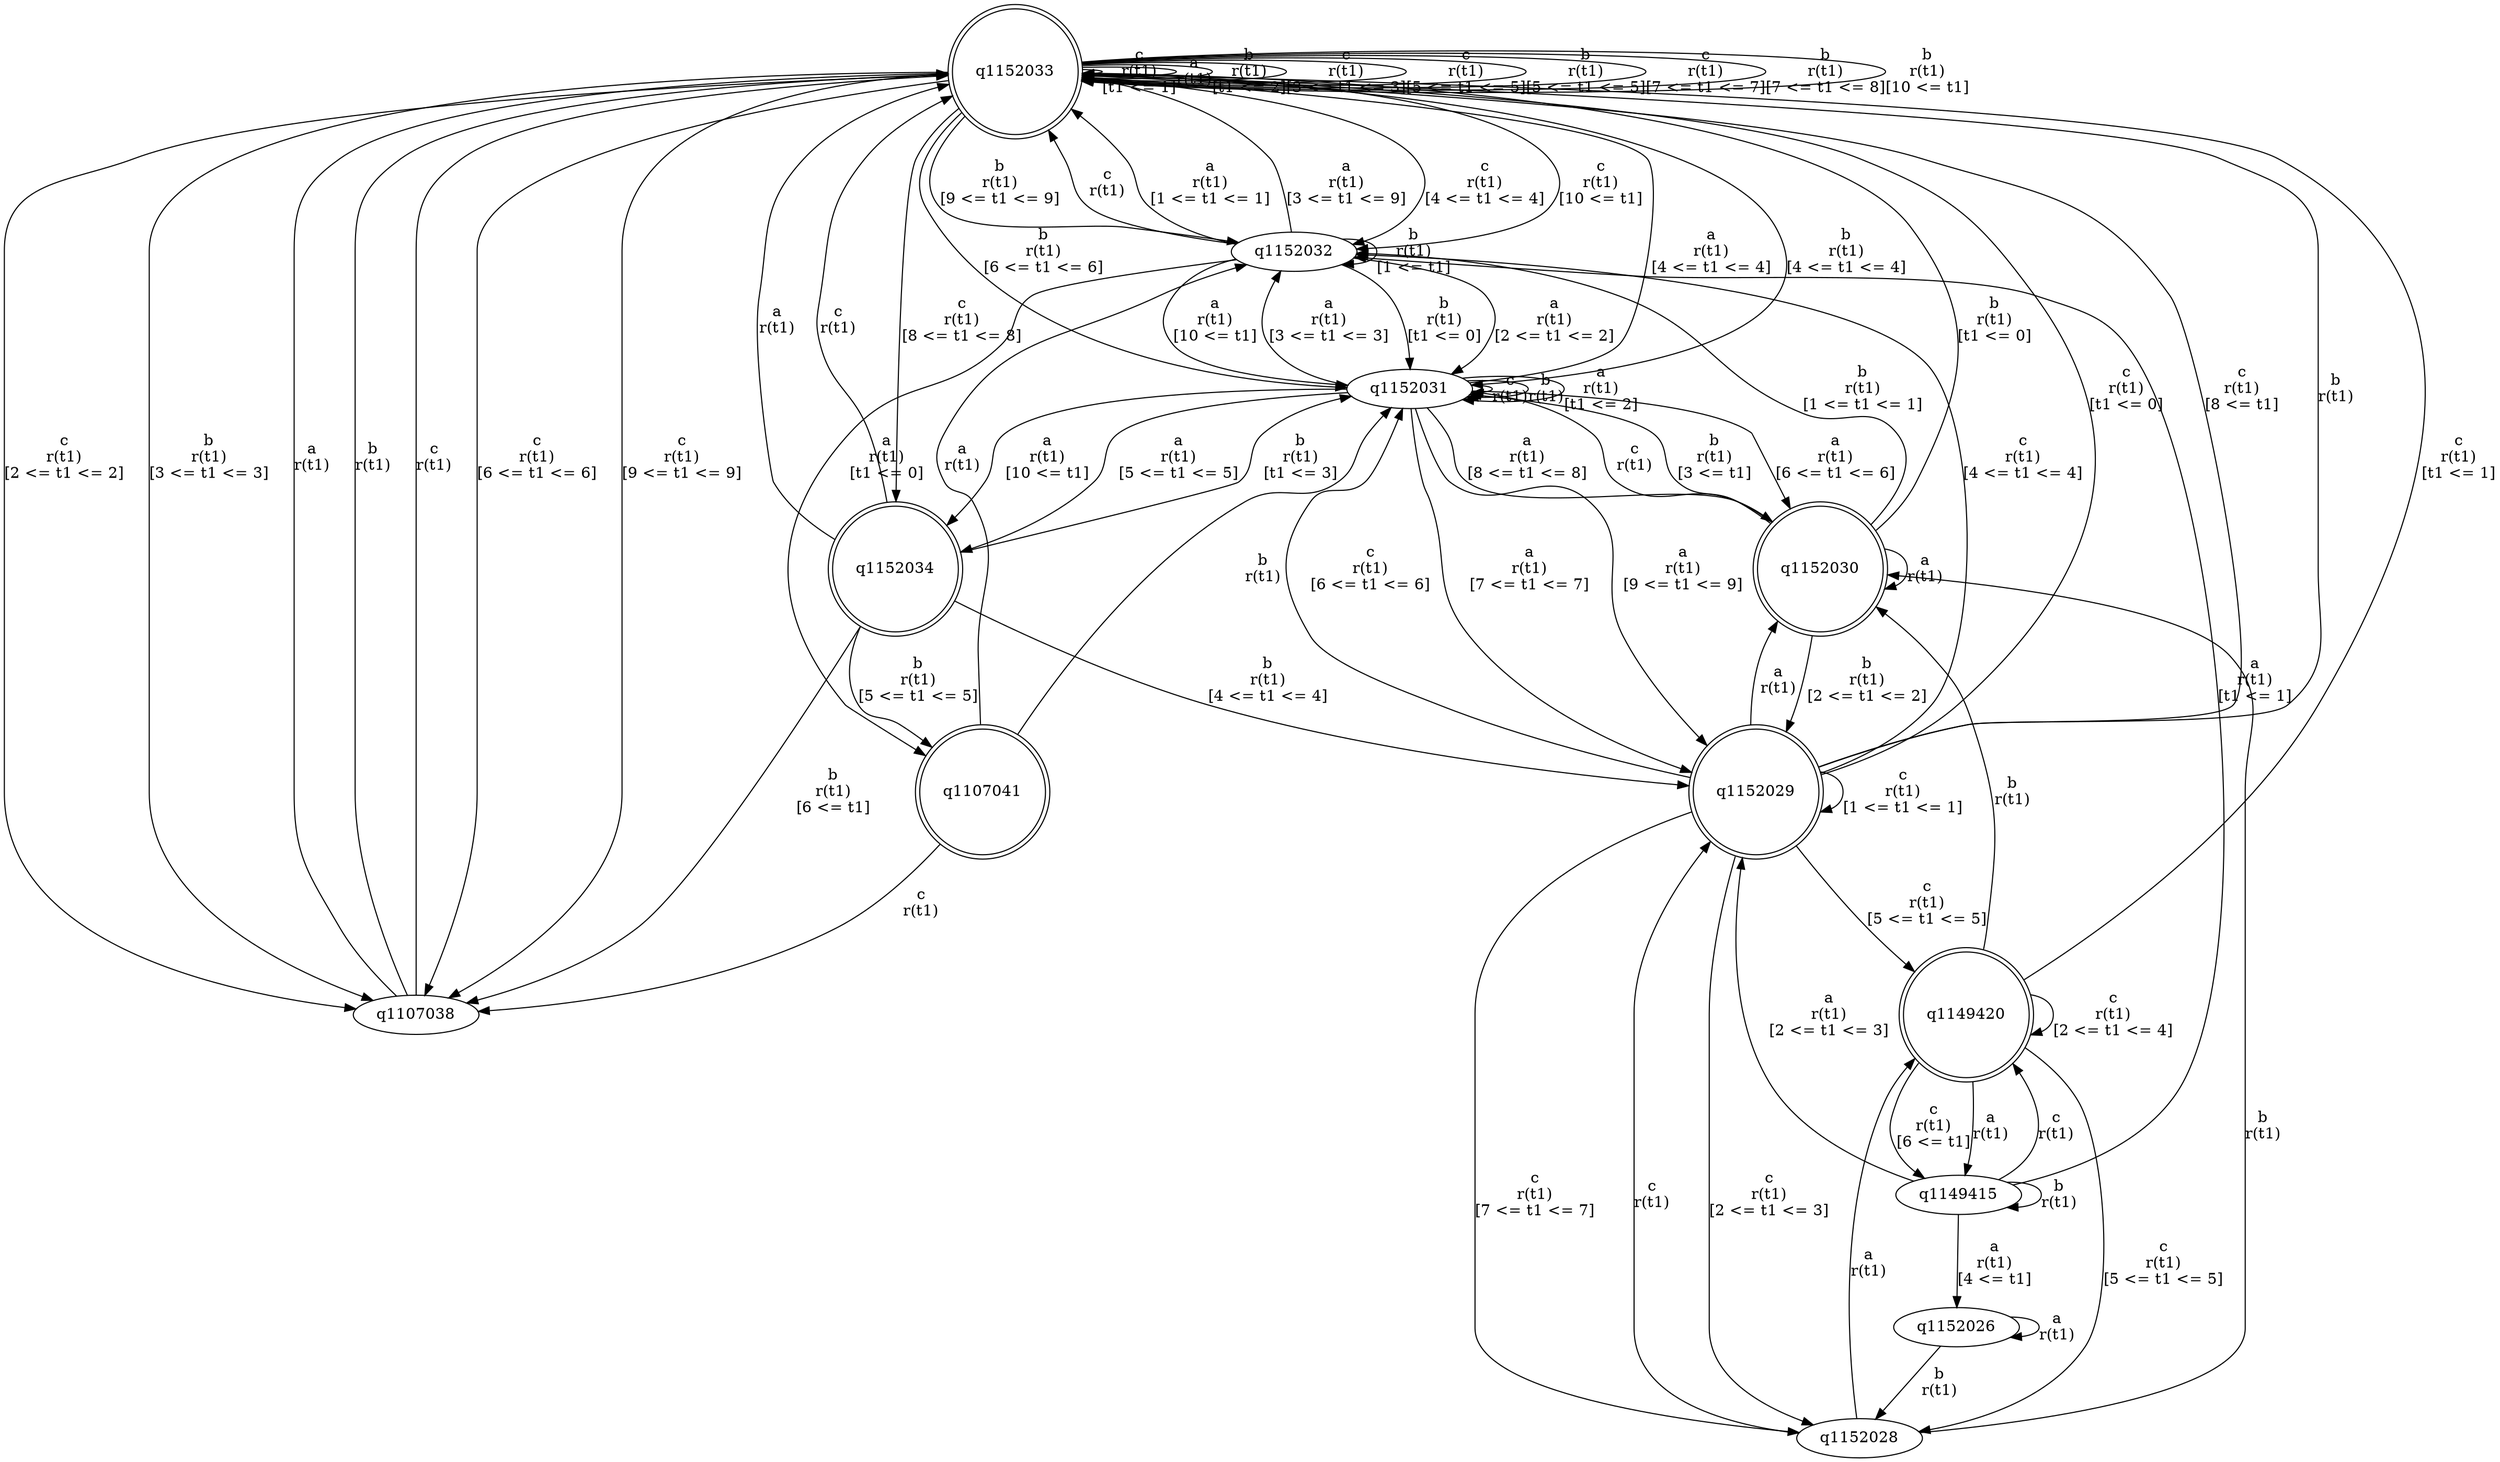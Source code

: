 digraph "tests_1/test7/solution101/solution_verwer" {
	q1152033[label=q1152033 shape=doublecircle]
	q1107038[label=q1107038]
	q1152032[label=q1152032]
	q1107041[label=q1107041 shape=doublecircle]
	q1152031[label=q1152031]
	q1152034[label=q1152034 shape=doublecircle]
	q1152029[label=q1152029 shape=doublecircle]
	q1152030[label=q1152030 shape=doublecircle]
	q1152028[label=q1152028]
	q1149420[label=q1149420 shape=doublecircle]
	q1149415[label=q1149415]
	q1152026[label=q1152026]
	q1152033 -> q1152033[label="c\nr(t1)\n[t1 <= 1]"]
	q1152033 -> q1152033[label="a\nr(t1)\n"]
	q1152033 -> q1107038[label="c\nr(t1)\n[2 <= t1 <= 2]"]
	q1107038 -> q1152033[label="a\nr(t1)\n"]
	q1107038 -> q1152033[label="b\nr(t1)\n"]
	q1107038 -> q1152033[label="c\nr(t1)\n"]
	q1152033 -> q1152033[label="b\nr(t1)\n[t1 <= 2]"]
	q1152033 -> q1152033[label="c\nr(t1)\n[3 <= t1 <= 3]"]
	q1152033 -> q1107038[label="b\nr(t1)\n[3 <= t1 <= 3]"]
	q1152033 -> q1152032[label="c\nr(t1)\n[4 <= t1 <= 4]"]
	q1152032 -> q1152033[label="c\nr(t1)\n"]
	q1152032 -> q1107041[label="a\nr(t1)\n[t1 <= 0]"]
	q1107041 -> q1107038[label="c\nr(t1)\n"]
	q1107041 -> q1152031[label="b\nr(t1)\n"]
	q1152031 -> q1152031[label="c\nr(t1)\n"]
	q1152031 -> q1152031[label="b\nr(t1)\n"]
	q1152031 -> q1152031[label="a\nr(t1)\n[t1 <= 2]"]
	q1152031 -> q1152032[label="a\nr(t1)\n[3 <= t1 <= 3]"]
	q1152031 -> q1152033[label="a\nr(t1)\n[4 <= t1 <= 4]"]
	q1152031 -> q1152034[label="a\nr(t1)\n[5 <= t1 <= 5]"]
	q1152034 -> q1152033[label="a\nr(t1)\n"]
	q1152034 -> q1152033[label="c\nr(t1)\n"]
	q1152034 -> q1152031[label="b\nr(t1)\n[t1 <= 3]"]
	q1152034 -> q1152029[label="b\nr(t1)\n[4 <= t1 <= 4]"]
	q1152029 -> q1152033[label="b\nr(t1)\n"]
	q1152029 -> q1152030[label="a\nr(t1)\n"]
	q1152030 -> q1152031[label="c\nr(t1)\n"]
	q1152030 -> q1152030[label="a\nr(t1)\n"]
	q1152030 -> q1152033[label="b\nr(t1)\n[t1 <= 0]"]
	q1152030 -> q1152032[label="b\nr(t1)\n[1 <= t1 <= 1]"]
	q1152030 -> q1152029[label="b\nr(t1)\n[2 <= t1 <= 2]"]
	q1152030 -> q1152031[label="b\nr(t1)\n[3 <= t1]"]
	q1152029 -> q1152033[label="c\nr(t1)\n[t1 <= 0]"]
	q1152029 -> q1152029[label="c\nr(t1)\n[1 <= t1 <= 1]"]
	q1152029 -> q1152028[label="c\nr(t1)\n[2 <= t1 <= 3]"]
	q1152028 -> q1149420[label="a\nr(t1)\n"]
	q1149420 -> q1152030[label="b\nr(t1)\n"]
	q1149420 -> q1152033[label="c\nr(t1)\n[t1 <= 1]"]
	q1149420 -> q1149420[label="c\nr(t1)\n[2 <= t1 <= 4]"]
	q1149420 -> q1152028[label="c\nr(t1)\n[5 <= t1 <= 5]"]
	q1149420 -> q1149415[label="c\nr(t1)\n[6 <= t1]"]
	q1149415 -> q1149420[label="c\nr(t1)\n"]
	q1149415 -> q1149415[label="b\nr(t1)\n"]
	q1149415 -> q1152032[label="a\nr(t1)\n[t1 <= 1]"]
	q1149415 -> q1152029[label="a\nr(t1)\n[2 <= t1 <= 3]"]
	q1149415 -> q1152026[label="a\nr(t1)\n[4 <= t1]"]
	q1152026 -> q1152026[label="a\nr(t1)\n"]
	q1152026 -> q1152028[label="b\nr(t1)\n"]
	q1149420 -> q1149415[label="a\nr(t1)\n"]
	q1152028 -> q1152029[label="c\nr(t1)\n"]
	q1152028 -> q1152030[label="b\nr(t1)\n"]
	q1152029 -> q1152032[label="c\nr(t1)\n[4 <= t1 <= 4]"]
	q1152029 -> q1149420[label="c\nr(t1)\n[5 <= t1 <= 5]"]
	q1152029 -> q1152031[label="c\nr(t1)\n[6 <= t1 <= 6]"]
	q1152029 -> q1152028[label="c\nr(t1)\n[7 <= t1 <= 7]"]
	q1152029 -> q1152033[label="c\nr(t1)\n[8 <= t1]"]
	q1152034 -> q1107041[label="b\nr(t1)\n[5 <= t1 <= 5]"]
	q1152034 -> q1107038[label="b\nr(t1)\n[6 <= t1]"]
	q1152031 -> q1152030[label="a\nr(t1)\n[6 <= t1 <= 6]"]
	q1152031 -> q1152029[label="a\nr(t1)\n[7 <= t1 <= 7]"]
	q1152031 -> q1152030[label="a\nr(t1)\n[8 <= t1 <= 8]"]
	q1152031 -> q1152029[label="a\nr(t1)\n[9 <= t1 <= 9]"]
	q1152031 -> q1152034[label="a\nr(t1)\n[10 <= t1]"]
	q1107041 -> q1152032[label="a\nr(t1)\n"]
	q1152032 -> q1152031[label="b\nr(t1)\n[t1 <= 0]"]
	q1152032 -> q1152032[label="b\nr(t1)\n[1 <= t1]"]
	q1152032 -> q1152033[label="a\nr(t1)\n[1 <= t1 <= 1]"]
	q1152032 -> q1152031[label="a\nr(t1)\n[2 <= t1 <= 2]"]
	q1152032 -> q1152031[label="a\nr(t1)\n[10 <= t1]"]
	q1152032 -> q1152033[label="a\nr(t1)\n[3 <= t1 <= 9]"]
	q1152033 -> q1152031[label="b\nr(t1)\n[4 <= t1 <= 4]"]
	q1152033 -> q1152033[label="c\nr(t1)\n[5 <= t1 <= 5]"]
	q1152033 -> q1152033[label="b\nr(t1)\n[5 <= t1 <= 5]"]
	q1152033 -> q1107038[label="c\nr(t1)\n[6 <= t1 <= 6]"]
	q1152033 -> q1152031[label="b\nr(t1)\n[6 <= t1 <= 6]"]
	q1152033 -> q1152033[label="c\nr(t1)\n[7 <= t1 <= 7]"]
	q1152033 -> q1152034[label="c\nr(t1)\n[8 <= t1 <= 8]"]
	q1152033 -> q1152033[label="b\nr(t1)\n[7 <= t1 <= 8]"]
	q1152033 -> q1107038[label="c\nr(t1)\n[9 <= t1 <= 9]"]
	q1152033 -> q1152032[label="c\nr(t1)\n[10 <= t1]"]
	q1152033 -> q1152032[label="b\nr(t1)\n[9 <= t1 <= 9]"]
	q1152033 -> q1152033[label="b\nr(t1)\n[10 <= t1]"]
}
